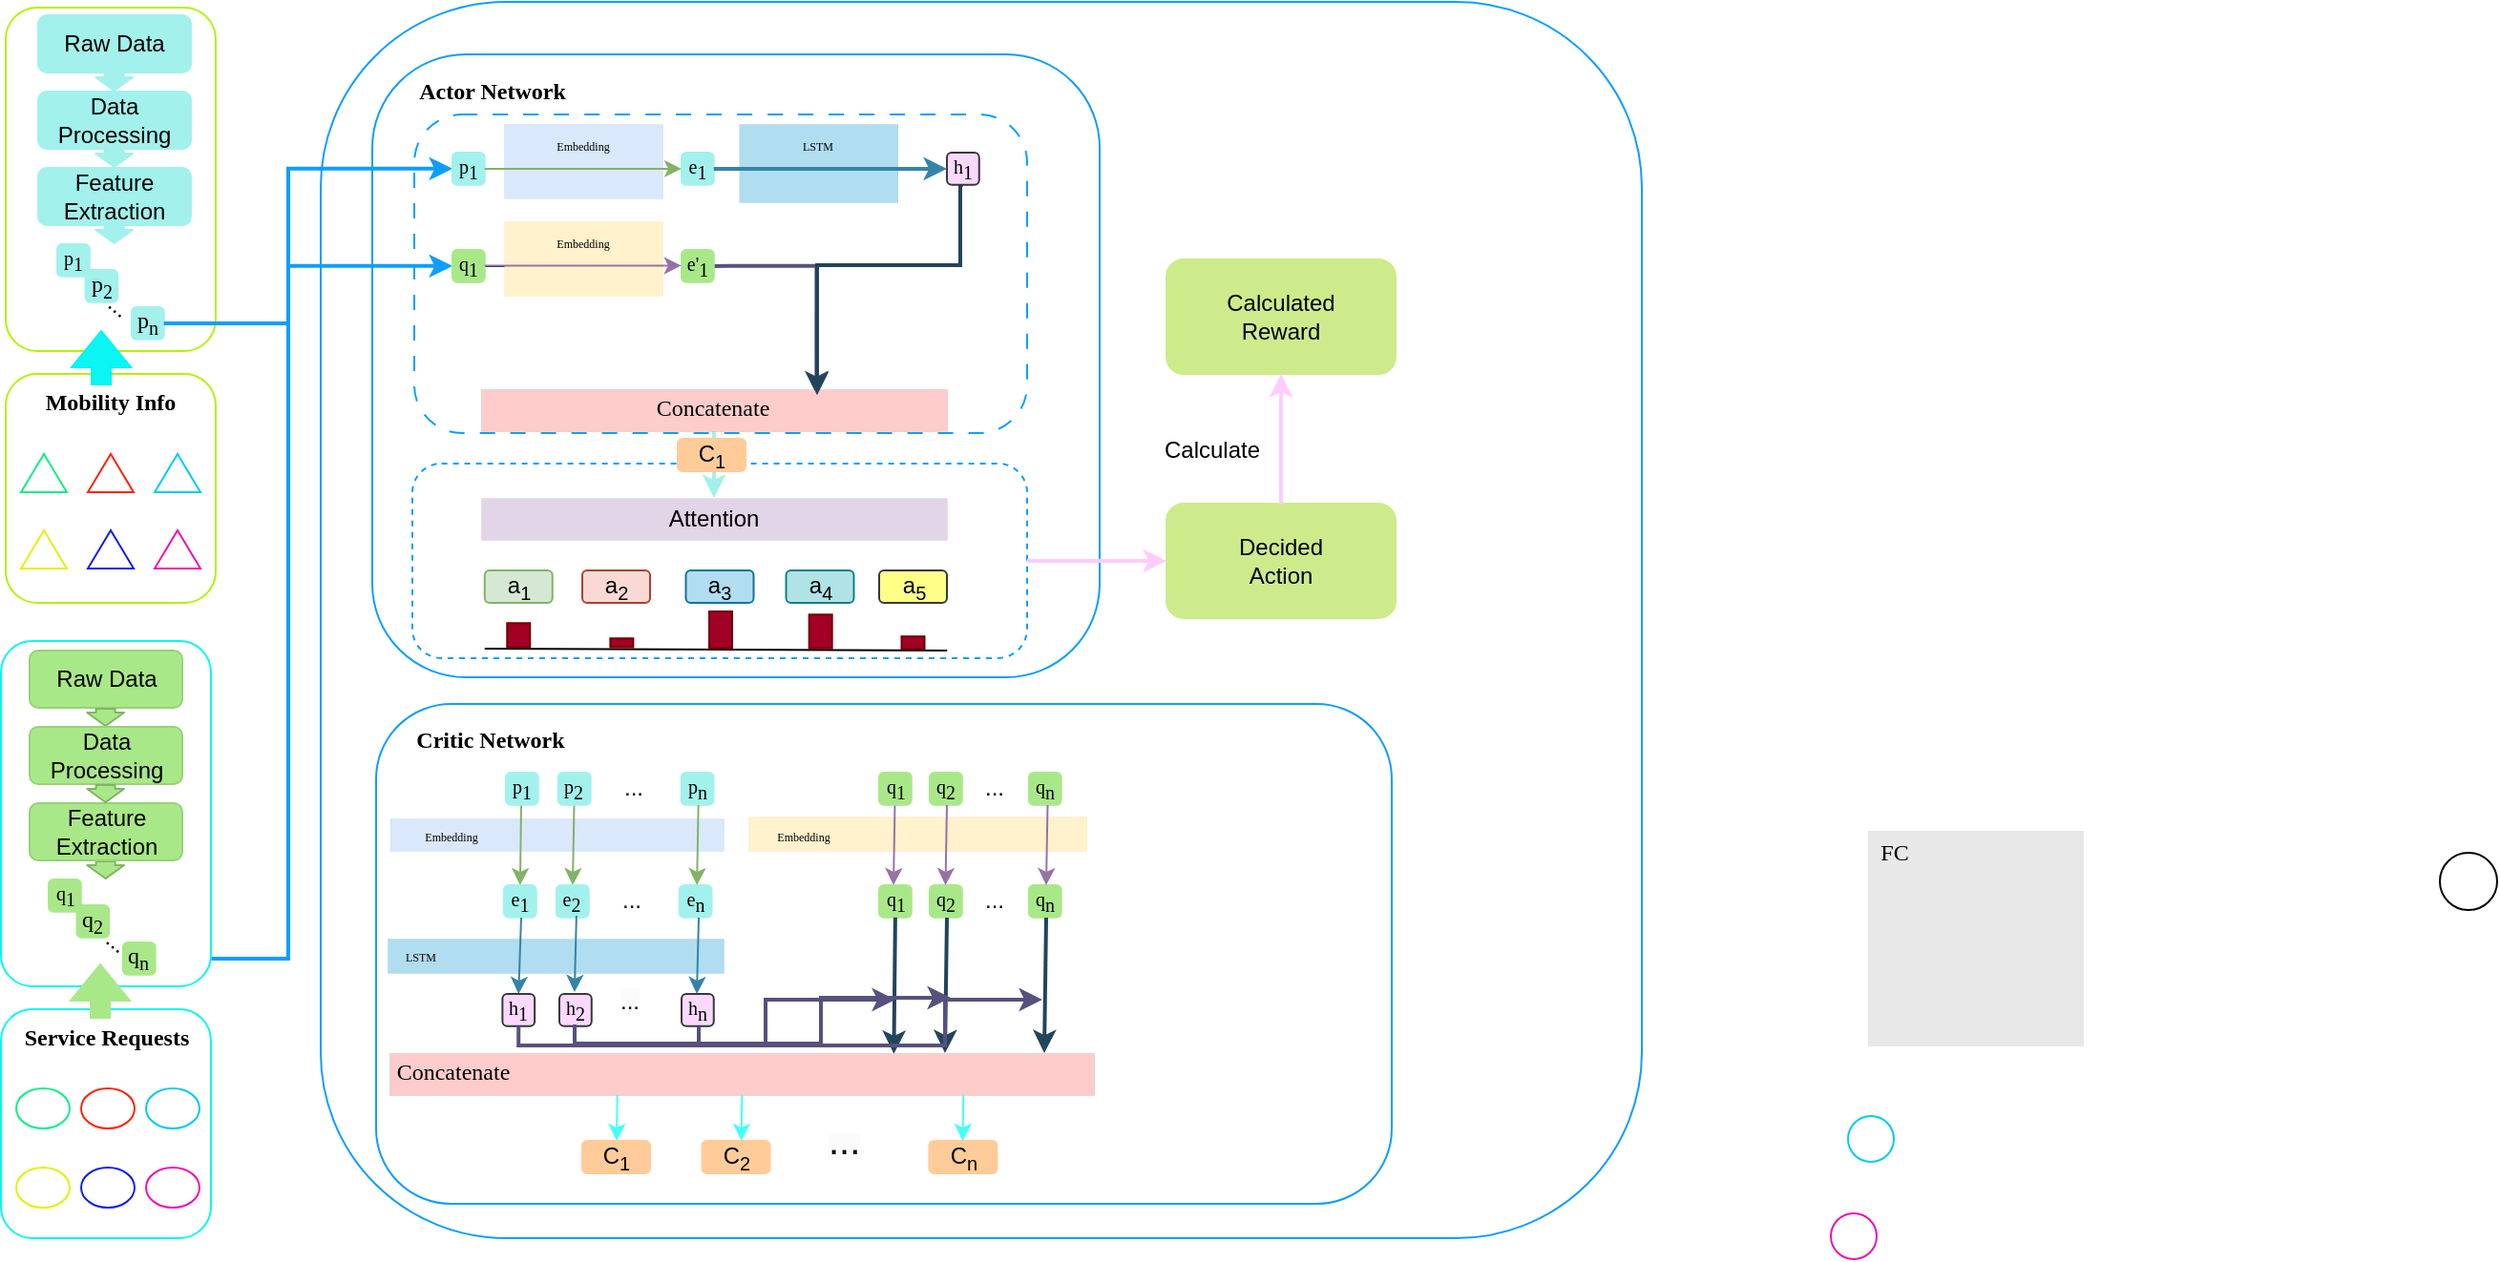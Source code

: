 <mxfile version="21.7.5" type="github">
  <diagram name="第 1 页" id="aq9NHD4o_157xsU_8mPB">
    <mxGraphModel dx="1384" dy="549" grid="0" gridSize="10" guides="1" tooltips="1" connect="1" arrows="1" fold="1" page="1" pageScale="1" pageWidth="827" pageHeight="1169" math="0" shadow="0">
      <root>
        <mxCell id="0" />
        <mxCell id="1" parent="0" />
        <mxCell id="B_Na2INnCVECL0KGW9Hh-191" style="edgeStyle=none;rounded=0;orthogonalLoop=1;jettySize=auto;html=1;exitX=0.5;exitY=1;exitDx=0;exitDy=0;fontFamily=Helvetica;fontSize=12;fontColor=default;strokeWidth=2;strokeColor=#A2F1EC;" parent="1" source="B_Na2INnCVECL0KGW9Hh-175" target="B_Na2INnCVECL0KGW9Hh-180" edge="1">
          <mxGeometry relative="1" as="geometry" />
        </mxCell>
        <mxCell id="B_Na2INnCVECL0KGW9Hh-77" value="" style="group" parent="1" vertex="1" connectable="0">
          <mxGeometry x="70" y="224" width="110" height="312" as="geometry" />
        </mxCell>
        <mxCell id="B_Na2INnCVECL0KGW9Hh-20" value="" style="group" parent="B_Na2INnCVECL0KGW9Hh-77" vertex="1" connectable="0">
          <mxGeometry y="192" width="110" height="120" as="geometry" />
        </mxCell>
        <mxCell id="B_Na2INnCVECL0KGW9Hh-2" value="" style="rounded=1;whiteSpace=wrap;html=1;strokeColor=#b4f207;" parent="B_Na2INnCVECL0KGW9Hh-20" vertex="1">
          <mxGeometry width="110" height="120" as="geometry" />
        </mxCell>
        <mxCell id="B_Na2INnCVECL0KGW9Hh-12" value="" style="triangle;whiteSpace=wrap;html=1;rotation=-90;strokeColor=#11EE87;" parent="B_Na2INnCVECL0KGW9Hh-20" vertex="1">
          <mxGeometry x="10" y="40" width="20" height="24" as="geometry" />
        </mxCell>
        <mxCell id="B_Na2INnCVECL0KGW9Hh-13" value="&lt;font face=&quot;Times New Roman&quot;&gt;&lt;b&gt;Mobility Info&lt;/b&gt;&lt;/font&gt;" style="text;strokeColor=none;align=center;fillColor=none;html=1;verticalAlign=middle;whiteSpace=wrap;rounded=0;" parent="B_Na2INnCVECL0KGW9Hh-20" vertex="1">
          <mxGeometry x="10" width="90" height="30" as="geometry" />
        </mxCell>
        <mxCell id="B_Na2INnCVECL0KGW9Hh-14" value="" style="triangle;whiteSpace=wrap;html=1;rotation=-90;strokeColor=#FF230A;" parent="B_Na2INnCVECL0KGW9Hh-20" vertex="1">
          <mxGeometry x="45" y="40" width="20" height="24" as="geometry" />
        </mxCell>
        <mxCell id="B_Na2INnCVECL0KGW9Hh-15" value="" style="triangle;whiteSpace=wrap;html=1;rotation=-90;strokeColor=#E2F109;" parent="B_Na2INnCVECL0KGW9Hh-20" vertex="1">
          <mxGeometry x="10" y="80" width="20" height="24" as="geometry" />
        </mxCell>
        <mxCell id="B_Na2INnCVECL0KGW9Hh-16" value="" style="triangle;whiteSpace=wrap;html=1;rotation=-90;strokeColor=#111FEE;" parent="B_Na2INnCVECL0KGW9Hh-20" vertex="1">
          <mxGeometry x="45" y="80" width="20" height="24" as="geometry" />
        </mxCell>
        <mxCell id="B_Na2INnCVECL0KGW9Hh-17" value="" style="triangle;whiteSpace=wrap;html=1;rotation=-90;strokeColor=#04CAF1;" parent="B_Na2INnCVECL0KGW9Hh-20" vertex="1">
          <mxGeometry x="80" y="40" width="20" height="24" as="geometry" />
        </mxCell>
        <mxCell id="B_Na2INnCVECL0KGW9Hh-18" value="" style="triangle;whiteSpace=wrap;html=1;rotation=-90;strokeColor=#EE11B3;" parent="B_Na2INnCVECL0KGW9Hh-20" vertex="1">
          <mxGeometry x="80" y="80" width="20" height="24" as="geometry" />
        </mxCell>
        <mxCell id="B_Na2INnCVECL0KGW9Hh-23" value="" style="rounded=1;whiteSpace=wrap;html=1;strokeColor=#B4F207;" parent="B_Na2INnCVECL0KGW9Hh-77" vertex="1">
          <mxGeometry width="110" height="180" as="geometry" />
        </mxCell>
        <mxCell id="B_Na2INnCVECL0KGW9Hh-55" value="" style="group" parent="B_Na2INnCVECL0KGW9Hh-77" vertex="1" connectable="0">
          <mxGeometry x="17" y="4" width="80" height="120" as="geometry" />
        </mxCell>
        <mxCell id="B_Na2INnCVECL0KGW9Hh-56" value="" style="shape=flexArrow;endArrow=classic;html=1;rounded=1;fillColor=#A2F1EC;strokeColor=#A2F1EC;endWidth=8.4;endSize=2;" parent="B_Na2INnCVECL0KGW9Hh-55" edge="1">
          <mxGeometry width="50" height="50" relative="1" as="geometry">
            <mxPoint x="39.8" y="110" as="sourcePoint" />
            <mxPoint x="39.8" y="120" as="targetPoint" />
          </mxGeometry>
        </mxCell>
        <mxCell id="B_Na2INnCVECL0KGW9Hh-57" value="" style="group" parent="B_Na2INnCVECL0KGW9Hh-55" vertex="1" connectable="0">
          <mxGeometry width="80" height="110" as="geometry" />
        </mxCell>
        <mxCell id="B_Na2INnCVECL0KGW9Hh-62" value="" style="group" parent="B_Na2INnCVECL0KGW9Hh-57" vertex="1" connectable="0">
          <mxGeometry y="40" width="80" height="30" as="geometry" />
        </mxCell>
        <mxCell id="B_Na2INnCVECL0KGW9Hh-63" value="" style="rounded=1;whiteSpace=wrap;html=1;fillColor=#A2F1EC;strokeColor=#A2F1EC;" parent="B_Na2INnCVECL0KGW9Hh-62" vertex="1">
          <mxGeometry width="80" height="30" as="geometry" />
        </mxCell>
        <mxCell id="B_Na2INnCVECL0KGW9Hh-64" value="Data Processing" style="text;strokeColor=none;align=center;fillColor=none;html=1;verticalAlign=middle;whiteSpace=wrap;rounded=0;" parent="B_Na2INnCVECL0KGW9Hh-62" vertex="1">
          <mxGeometry x="10" width="60" height="30" as="geometry" />
        </mxCell>
        <mxCell id="B_Na2INnCVECL0KGW9Hh-65" value="" style="group" parent="B_Na2INnCVECL0KGW9Hh-57" vertex="1" connectable="0">
          <mxGeometry y="80" width="80" height="30" as="geometry" />
        </mxCell>
        <mxCell id="B_Na2INnCVECL0KGW9Hh-66" value="" style="rounded=1;whiteSpace=wrap;html=1;fillColor=#A2F1EC;strokeColor=#A2F1EC;" parent="B_Na2INnCVECL0KGW9Hh-65" vertex="1">
          <mxGeometry width="80" height="30" as="geometry" />
        </mxCell>
        <mxCell id="B_Na2INnCVECL0KGW9Hh-67" value="Feature Extraction" style="text;strokeColor=none;align=center;fillColor=none;html=1;verticalAlign=middle;whiteSpace=wrap;rounded=0;" parent="B_Na2INnCVECL0KGW9Hh-65" vertex="1">
          <mxGeometry x="10" width="60" height="30" as="geometry" />
        </mxCell>
        <mxCell id="B_Na2INnCVECL0KGW9Hh-68" value="" style="shape=flexArrow;endArrow=classic;html=1;rounded=1;fillColor=#A2F1EC;strokeColor=#A2F1EC;endWidth=8.4;endSize=2;" parent="B_Na2INnCVECL0KGW9Hh-65" edge="1">
          <mxGeometry width="50" height="50" relative="1" as="geometry">
            <mxPoint x="39.8" y="-10" as="sourcePoint" />
            <mxPoint x="39.8" as="targetPoint" />
          </mxGeometry>
        </mxCell>
        <mxCell id="B_Na2INnCVECL0KGW9Hh-59" value="" style="rounded=1;whiteSpace=wrap;html=1;fillColor=#a2f1ec;strokeColor=#A2F1EC;" parent="B_Na2INnCVECL0KGW9Hh-57" vertex="1">
          <mxGeometry width="80" height="30" as="geometry" />
        </mxCell>
        <mxCell id="B_Na2INnCVECL0KGW9Hh-60" value="Raw Data" style="text;strokeColor=none;align=center;fillColor=none;html=1;verticalAlign=middle;whiteSpace=wrap;rounded=0;" parent="B_Na2INnCVECL0KGW9Hh-57" vertex="1">
          <mxGeometry x="10" width="60" height="30" as="geometry" />
        </mxCell>
        <mxCell id="B_Na2INnCVECL0KGW9Hh-61" value="" style="shape=flexArrow;endArrow=classic;html=1;rounded=1;fillColor=#A2F1EC;strokeColor=#A2F1EC;endWidth=8.4;endSize=2;" parent="B_Na2INnCVECL0KGW9Hh-57" edge="1">
          <mxGeometry width="50" height="50" relative="1" as="geometry">
            <mxPoint x="39.8" y="30" as="sourcePoint" />
            <mxPoint x="39.8" y="40" as="targetPoint" />
          </mxGeometry>
        </mxCell>
        <mxCell id="B_Na2INnCVECL0KGW9Hh-71" value="&lt;font style=&quot;font-size: 10px;&quot; face=&quot;Times New Roman&quot;&gt;&lt;span style=&quot;font-size: 10px;&quot;&gt;p&lt;/span&gt;&lt;sub style=&quot;font-size: 10px;&quot;&gt;1&lt;/sub&gt;&lt;/font&gt;" style="whiteSpace=wrap;html=1;aspect=fixed;rounded=1;strokeColor=#A2F1EC;fillColor=#A2F1EC;" parent="B_Na2INnCVECL0KGW9Hh-77" vertex="1">
          <mxGeometry x="27" y="124" width="16.877" height="16.877" as="geometry" />
        </mxCell>
        <mxCell id="B_Na2INnCVECL0KGW9Hh-72" value="&lt;font face=&quot;Times New Roman&quot;&gt;p&lt;sub&gt;2&lt;/sub&gt;&lt;/font&gt;" style="whiteSpace=wrap;html=1;aspect=fixed;rounded=1;strokeColor=#A2F1EC;fillColor=#A2F1EC;" parent="B_Na2INnCVECL0KGW9Hh-77" vertex="1">
          <mxGeometry x="41.737" y="137.559" width="16.877" height="16.877" as="geometry" />
        </mxCell>
        <mxCell id="B_Na2INnCVECL0KGW9Hh-73" value="&lt;font face=&quot;Times New Roman&quot;&gt;p&lt;sub&gt;n&lt;/sub&gt;&lt;/font&gt;" style="whiteSpace=wrap;html=1;aspect=fixed;rounded=1;strokeColor=#A2F1EC;fillColor=#A2F1EC;" parent="B_Na2INnCVECL0KGW9Hh-77" vertex="1">
          <mxGeometry x="65.947" y="157.051" width="16.877" height="16.877" as="geometry" />
        </mxCell>
        <mxCell id="B_Na2INnCVECL0KGW9Hh-75" value="..." style="text;strokeColor=none;align=center;fillColor=none;html=1;verticalAlign=middle;whiteSpace=wrap;rounded=0;rotation=40;" parent="B_Na2INnCVECL0KGW9Hh-77" vertex="1">
          <mxGeometry x="46.998" y="154.438" width="25.263" height="4.237" as="geometry" />
        </mxCell>
        <mxCell id="B_Na2INnCVECL0KGW9Hh-76" value="" style="shape=flexArrow;endArrow=classic;html=1;rounded=0;fontFamily=Helvetica;fontSize=12;fontColor=default;strokeColor=#0af1f5;fillColor=#09F6F2;" parent="B_Na2INnCVECL0KGW9Hh-77" edge="1">
          <mxGeometry width="50" height="50" relative="1" as="geometry">
            <mxPoint x="50.04" y="198" as="sourcePoint" />
            <mxPoint x="50.04" y="169" as="targetPoint" />
          </mxGeometry>
        </mxCell>
        <mxCell id="B_Na2INnCVECL0KGW9Hh-81" value="" style="rounded=1;whiteSpace=wrap;html=1;strokeWidth=1;fontFamily=Helvetica;fontSize=12;fontColor=default;fillColor=none;gradientColor=none;strokeColor=#0D9EFF;" parent="1" vertex="1">
          <mxGeometry x="235" y="221" width="692" height="648" as="geometry" />
        </mxCell>
        <mxCell id="B_Na2INnCVECL0KGW9Hh-82" value="" style="rounded=1;whiteSpace=wrap;html=1;strokeWidth=1;fontFamily=Helvetica;fontSize=12;fontColor=default;fillColor=none;gradientColor=none;strokeColor=#0D9EFF;" parent="1" vertex="1">
          <mxGeometry x="262" y="248.5" width="381" height="326.5" as="geometry" />
        </mxCell>
        <mxCell id="B_Na2INnCVECL0KGW9Hh-83" value="" style="rounded=1;whiteSpace=wrap;html=1;strokeWidth=1;fontFamily=Helvetica;fontSize=12;fontColor=default;fillColor=none;gradientColor=none;strokeColor=#0D9EFF;" parent="1" vertex="1">
          <mxGeometry x="264" y="589" width="532" height="262" as="geometry" />
        </mxCell>
        <mxCell id="B_Na2INnCVECL0KGW9Hh-84" value="&lt;font face=&quot;Times New Roman&quot;&gt;&lt;b&gt;Actor Network&lt;/b&gt;&lt;/font&gt;" style="text;strokeColor=none;align=center;fillColor=none;html=1;verticalAlign=middle;whiteSpace=wrap;rounded=0;fontSize=12;fontFamily=Helvetica;fontColor=default;" parent="1" vertex="1">
          <mxGeometry x="284" y="253" width="82" height="30" as="geometry" />
        </mxCell>
        <mxCell id="B_Na2INnCVECL0KGW9Hh-85" value="&lt;font face=&quot;Times New Roman&quot;&gt;&lt;b&gt;Critic Network&lt;/b&gt;&lt;/font&gt;" style="text;strokeColor=none;align=center;fillColor=none;html=1;verticalAlign=middle;whiteSpace=wrap;rounded=0;fontSize=12;fontFamily=Helvetica;fontColor=default;" parent="1" vertex="1">
          <mxGeometry x="283" y="593" width="82" height="30" as="geometry" />
        </mxCell>
        <mxCell id="B_Na2INnCVECL0KGW9Hh-86" value="" style="rounded=1;whiteSpace=wrap;html=1;strokeWidth=1;fontFamily=Helvetica;fontSize=12;fontColor=default;fillColor=none;gradientColor=none;strokeColor=#0D9EFF;dashed=1;dashPattern=8 8;" parent="1" vertex="1">
          <mxGeometry x="284" y="280" width="321" height="167" as="geometry" />
        </mxCell>
        <mxCell id="B_Na2INnCVECL0KGW9Hh-87" value="" style="rounded=1;whiteSpace=wrap;html=1;strokeWidth=1;fontFamily=Helvetica;fontSize=12;fontColor=default;fillColor=none;gradientColor=none;strokeColor=#0D9EFF;dashed=1;" parent="1" vertex="1">
          <mxGeometry x="283" y="462.94" width="322" height="102" as="geometry" />
        </mxCell>
        <mxCell id="B_Na2INnCVECL0KGW9Hh-88" style="edgeStyle=orthogonalEdgeStyle;rounded=0;orthogonalLoop=1;jettySize=auto;html=1;exitX=1;exitY=0.5;exitDx=0;exitDy=0;fontFamily=Helvetica;fontSize=12;fontColor=default;entryX=0;entryY=0.5;entryDx=0;entryDy=0;strokeColor=#0D9EFF;strokeWidth=2;" parent="1" source="B_Na2INnCVECL0KGW9Hh-73" target="B_Na2INnCVECL0KGW9Hh-89" edge="1">
          <mxGeometry relative="1" as="geometry">
            <mxPoint x="240.286" y="324.429" as="targetPoint" />
            <Array as="points">
              <mxPoint x="218" y="390" />
              <mxPoint x="218" y="308" />
            </Array>
          </mxGeometry>
        </mxCell>
        <mxCell id="B_Na2INnCVECL0KGW9Hh-89" value="&lt;font style=&quot;font-size: 10px;&quot; face=&quot;Times New Roman&quot;&gt;&lt;span style=&quot;font-size: 10px;&quot;&gt;p&lt;/span&gt;&lt;sub style=&quot;font-size: 10px;&quot;&gt;1&lt;/sub&gt;&lt;/font&gt;" style="whiteSpace=wrap;html=1;aspect=fixed;rounded=1;strokeColor=#A2F1EC;fillColor=#A2F1EC;" parent="1" vertex="1">
          <mxGeometry x="304" y="300" width="16.877" height="16.877" as="geometry" />
        </mxCell>
        <mxCell id="B_Na2INnCVECL0KGW9Hh-90" value="" style="rounded=0;whiteSpace=wrap;html=1;strokeWidth=0;fontFamily=Helvetica;fontSize=12;fillColor=#dae8fc;strokeColor=#6c8ebf;" parent="1" vertex="1">
          <mxGeometry x="331" y="285" width="83" height="38.94" as="geometry" />
        </mxCell>
        <mxCell id="B_Na2INnCVECL0KGW9Hh-91" value="&lt;font face=&quot;Times New Roman&quot; style=&quot;font-size: 6px;&quot;&gt;Embedding&lt;/font&gt;" style="text;strokeColor=none;align=center;fillColor=none;html=1;verticalAlign=middle;whiteSpace=wrap;rounded=0;fontSize=12;fontFamily=Helvetica;fontColor=default;" parent="1" vertex="1">
          <mxGeometry x="361.25" y="290" width="22.5" height="10" as="geometry" />
        </mxCell>
        <mxCell id="B_Na2INnCVECL0KGW9Hh-92" value="&lt;font style=&quot;font-size: 10px;&quot; face=&quot;Times New Roman&quot;&gt;&lt;span style=&quot;font-size: 10px;&quot;&gt;e&lt;/span&gt;&lt;sub style=&quot;font-size: 10px;&quot;&gt;1&lt;/sub&gt;&lt;/font&gt;" style="whiteSpace=wrap;html=1;aspect=fixed;rounded=1;strokeColor=#A2F1EC;fillColor=#A2F1EC;" parent="1" vertex="1">
          <mxGeometry x="424" y="300" width="16.877" height="16.877" as="geometry" />
        </mxCell>
        <mxCell id="B_Na2INnCVECL0KGW9Hh-93" style="edgeStyle=none;rounded=0;orthogonalLoop=1;jettySize=auto;html=1;exitX=1;exitY=0.5;exitDx=0;exitDy=0;fontFamily=Helvetica;fontSize=12;fontColor=default;fillColor=#d5e8d4;strokeColor=#82b366;" parent="1" source="B_Na2INnCVECL0KGW9Hh-89" target="B_Na2INnCVECL0KGW9Hh-92" edge="1">
          <mxGeometry relative="1" as="geometry" />
        </mxCell>
        <mxCell id="B_Na2INnCVECL0KGW9Hh-96" style="edgeStyle=orthogonalEdgeStyle;rounded=0;orthogonalLoop=1;jettySize=auto;html=1;exitX=1;exitY=0.5;exitDx=0;exitDy=0;entryX=0;entryY=0.5;entryDx=0;entryDy=0;fontFamily=Helvetica;fontSize=12;fontColor=default;strokeColor=#0D9EFF;strokeWidth=2;" parent="1" source="B_Na2INnCVECL0KGW9Hh-39" target="B_Na2INnCVECL0KGW9Hh-160" edge="1">
          <mxGeometry relative="1" as="geometry">
            <Array as="points">
              <mxPoint x="218" y="723" />
              <mxPoint x="218" y="359" />
            </Array>
          </mxGeometry>
        </mxCell>
        <mxCell id="B_Na2INnCVECL0KGW9Hh-173" value="" style="edgeStyle=orthogonalEdgeStyle;rounded=0;orthogonalLoop=1;jettySize=auto;html=1;fontFamily=Helvetica;fontSize=12;fontColor=default;" parent="1" source="B_Na2INnCVECL0KGW9Hh-160" target="B_Na2INnCVECL0KGW9Hh-162" edge="1">
          <mxGeometry relative="1" as="geometry" />
        </mxCell>
        <mxCell id="B_Na2INnCVECL0KGW9Hh-160" value="&lt;font style=&quot;font-size: 10px;&quot; face=&quot;Times New Roman&quot;&gt;q&lt;sub style=&quot;font-size: 10px;&quot;&gt;1&lt;/sub&gt;&lt;/font&gt;" style="whiteSpace=wrap;html=1;aspect=fixed;rounded=1;strokeColor=#A9E889;fillColor=#A9E889;" parent="1" vertex="1">
          <mxGeometry x="304" y="351" width="16.877" height="16.877" as="geometry" />
        </mxCell>
        <mxCell id="B_Na2INnCVECL0KGW9Hh-172" style="edgeStyle=orthogonalEdgeStyle;rounded=0;orthogonalLoop=1;jettySize=auto;html=1;exitX=1;exitY=0.5;exitDx=0;exitDy=0;entryX=0.72;entryY=0.123;entryDx=0;entryDy=0;fontFamily=Helvetica;fontSize=12;fontColor=default;strokeWidth=2;fillColor=#d0cee2;strokeColor=#56517e;entryPerimeter=0;" parent="1" source="B_Na2INnCVECL0KGW9Hh-163" target="B_Na2INnCVECL0KGW9Hh-175" edge="1">
          <mxGeometry relative="1" as="geometry">
            <mxPoint x="496.499" y="389" as="targetPoint" />
          </mxGeometry>
        </mxCell>
        <mxCell id="B_Na2INnCVECL0KGW9Hh-163" value="&lt;font style=&quot;font-size: 10px;&quot; face=&quot;Times New Roman&quot;&gt;&lt;span style=&quot;font-size: 10px;&quot;&gt;e&#39;&lt;/span&gt;&lt;sub style=&quot;font-size: 10px;&quot;&gt;1&lt;/sub&gt;&lt;/font&gt;" style="whiteSpace=wrap;html=1;aspect=fixed;rounded=1;strokeColor=#A9E889;fillColor=#A9E889;" parent="1" vertex="1">
          <mxGeometry x="424" y="351" width="16.877" height="16.877" as="geometry" />
        </mxCell>
        <mxCell id="B_Na2INnCVECL0KGW9Hh-167" value="" style="group" parent="1" vertex="1" connectable="0">
          <mxGeometry x="331" y="336" width="83" height="38.94" as="geometry" />
        </mxCell>
        <mxCell id="B_Na2INnCVECL0KGW9Hh-161" value="" style="rounded=0;whiteSpace=wrap;html=1;strokeWidth=0;fontFamily=Helvetica;fontSize=12;fillColor=#fff2cc;strokeColor=#d6b656;" parent="B_Na2INnCVECL0KGW9Hh-167" vertex="1">
          <mxGeometry width="83" height="38.94" as="geometry" />
        </mxCell>
        <mxCell id="B_Na2INnCVECL0KGW9Hh-162" value="&lt;font face=&quot;Times New Roman&quot; style=&quot;font-size: 6px;&quot;&gt;Embedding&lt;/font&gt;" style="text;strokeColor=none;align=center;fillColor=none;html=1;verticalAlign=middle;whiteSpace=wrap;rounded=0;fontSize=12;fontFamily=Helvetica;fontColor=default;" parent="B_Na2INnCVECL0KGW9Hh-167" vertex="1">
          <mxGeometry x="30.25" y="5" width="22.5" height="10" as="geometry" />
        </mxCell>
        <mxCell id="B_Na2INnCVECL0KGW9Hh-168" value="" style="group;fillColor=none;" parent="1" vertex="1" connectable="0">
          <mxGeometry x="454.17" y="285" width="83" height="41" as="geometry" />
        </mxCell>
        <mxCell id="B_Na2INnCVECL0KGW9Hh-169" value="" style="rounded=0;whiteSpace=wrap;html=1;strokeWidth=0;fontFamily=Helvetica;fontSize=12;fillColor=#b1ddf0;strokeColor=#10739e;" parent="B_Na2INnCVECL0KGW9Hh-168" vertex="1">
          <mxGeometry width="83" height="41" as="geometry" />
        </mxCell>
        <mxCell id="B_Na2INnCVECL0KGW9Hh-170" value="&lt;font face=&quot;Times New Roman&quot; style=&quot;font-size: 6px;&quot;&gt;LSTM&lt;/font&gt;" style="text;strokeColor=none;align=center;fillColor=none;html=1;verticalAlign=middle;whiteSpace=wrap;rounded=0;fontSize=12;fontFamily=Helvetica;fontColor=default;" parent="B_Na2INnCVECL0KGW9Hh-168" vertex="1">
          <mxGeometry x="30.25" y="4.995" width="22.5" height="10.529" as="geometry" />
        </mxCell>
        <mxCell id="B_Na2INnCVECL0KGW9Hh-164" style="edgeStyle=none;rounded=0;orthogonalLoop=1;jettySize=auto;html=1;exitX=1;exitY=0.5;exitDx=0;exitDy=0;fontFamily=Helvetica;fontSize=12;fontColor=default;fillColor=#e1d5e7;strokeColor=#9673a6;" parent="1" edge="1">
          <mxGeometry relative="1" as="geometry">
            <mxPoint x="320.88" y="359.2" as="sourcePoint" />
            <mxPoint x="423.88" y="359.2" as="targetPoint" />
          </mxGeometry>
        </mxCell>
        <mxCell id="B_Na2INnCVECL0KGW9Hh-174" value="" style="group" parent="1" vertex="1" connectable="0">
          <mxGeometry x="399" y="424" width="164" height="47" as="geometry" />
        </mxCell>
        <mxCell id="B_Na2INnCVECL0KGW9Hh-175" value="" style="rounded=0;whiteSpace=wrap;html=1;strokeWidth=0;fontFamily=Helvetica;fontSize=12;fillColor=#ffcccc;strokeColor=#36393d;" parent="B_Na2INnCVECL0KGW9Hh-174" vertex="1">
          <mxGeometry x="-80" width="244" height="22" as="geometry" />
        </mxCell>
        <mxCell id="B_Na2INnCVECL0KGW9Hh-176" value="&lt;font face=&quot;Times New Roman&quot;&gt;Concatenate&lt;/font&gt;" style="text;strokeColor=none;align=center;fillColor=none;html=1;verticalAlign=middle;whiteSpace=wrap;rounded=0;fontSize=12;fontFamily=Helvetica;fontColor=default;" parent="B_Na2INnCVECL0KGW9Hh-174" vertex="1">
          <mxGeometry x="30.25" y="5" width="22.5" height="10" as="geometry" />
        </mxCell>
        <mxCell id="B_Na2INnCVECL0KGW9Hh-189" value="C&lt;sub&gt;1&lt;/sub&gt;" style="rounded=1;whiteSpace=wrap;html=1;strokeWidth=1;fontFamily=Helvetica;fontSize=12;fillColor=#ffcc99;strokeColor=#FFCC99;" parent="B_Na2INnCVECL0KGW9Hh-174" vertex="1">
          <mxGeometry x="23" y="26" width="35.5" height="17" as="geometry" />
        </mxCell>
        <mxCell id="B_Na2INnCVECL0KGW9Hh-190" style="edgeStyle=none;rounded=0;orthogonalLoop=1;jettySize=auto;html=1;exitX=0;exitY=0;exitDx=0;exitDy=0;fontFamily=Helvetica;fontSize=12;fontColor=default;" parent="B_Na2INnCVECL0KGW9Hh-174" source="B_Na2INnCVECL0KGW9Hh-189" target="B_Na2INnCVECL0KGW9Hh-189" edge="1">
          <mxGeometry relative="1" as="geometry" />
        </mxCell>
        <mxCell id="B_Na2INnCVECL0KGW9Hh-180" value="Attention" style="rounded=0;whiteSpace=wrap;html=1;strokeWidth=0;fontFamily=Helvetica;fontSize=12;fillColor=#e1d5e7;strokeColor=#9673a6;" parent="1" vertex="1">
          <mxGeometry x="319" y="481" width="244" height="22" as="geometry" />
        </mxCell>
        <mxCell id="B_Na2INnCVECL0KGW9Hh-193" value="a&lt;sub&gt;1&lt;/sub&gt;" style="rounded=1;whiteSpace=wrap;html=1;strokeWidth=1;fontFamily=Helvetica;fontSize=12;fillColor=#d5e8d4;strokeColor=#82b366;" parent="1" vertex="1">
          <mxGeometry x="320.88" y="519" width="35.5" height="17" as="geometry" />
        </mxCell>
        <mxCell id="B_Na2INnCVECL0KGW9Hh-198" value="a&lt;sub&gt;3&lt;/sub&gt;" style="rounded=1;whiteSpace=wrap;html=1;strokeWidth=1;fontFamily=Helvetica;fontSize=12;fillColor=#b1ddf0;strokeColor=#10739e;" parent="1" vertex="1">
          <mxGeometry x="426.25" y="519" width="35.5" height="17" as="geometry" />
        </mxCell>
        <mxCell id="B_Na2INnCVECL0KGW9Hh-199" value="a&lt;sub&gt;2&lt;/sub&gt;" style="rounded=1;whiteSpace=wrap;html=1;strokeWidth=1;fontFamily=Helvetica;fontSize=12;fillColor=#fad9d5;strokeColor=#ae4132;" parent="1" vertex="1">
          <mxGeometry x="372" y="519" width="35.5" height="17" as="geometry" />
        </mxCell>
        <mxCell id="B_Na2INnCVECL0KGW9Hh-200" value="a&lt;sub&gt;5&lt;/sub&gt;" style="rounded=1;whiteSpace=wrap;html=1;strokeWidth=1;fontFamily=Helvetica;fontSize=12;fillColor=#ffff88;strokeColor=#36393d;" parent="1" vertex="1">
          <mxGeometry x="527.5" y="519" width="35.5" height="17" as="geometry" />
        </mxCell>
        <mxCell id="B_Na2INnCVECL0KGW9Hh-201" value="a&lt;sub&gt;4&lt;/sub&gt;" style="rounded=1;whiteSpace=wrap;html=1;strokeWidth=1;fontFamily=Helvetica;fontSize=12;fillColor=#b0e3e6;strokeColor=#0e8088;" parent="1" vertex="1">
          <mxGeometry x="478.75" y="519" width="35.5" height="17" as="geometry" />
        </mxCell>
        <mxCell id="B_Na2INnCVECL0KGW9Hh-205" value="" style="endArrow=none;html=1;rounded=0;fontFamily=Helvetica;fontSize=12;fontColor=default;entryX=0.87;entryY=0.961;entryDx=0;entryDy=0;entryPerimeter=0;" parent="1" target="B_Na2INnCVECL0KGW9Hh-87" edge="1">
          <mxGeometry width="50" height="50" relative="1" as="geometry">
            <mxPoint x="320.88" y="560" as="sourcePoint" />
            <mxPoint x="490" y="558" as="targetPoint" />
          </mxGeometry>
        </mxCell>
        <mxCell id="B_Na2INnCVECL0KGW9Hh-208" value="" style="rounded=0;whiteSpace=wrap;html=1;strokeWidth=1;fontFamily=Helvetica;fontSize=12;fontColor=#ffffff;fillColor=#a20025;rotation=-90;strokeColor=#6F0000;" parent="1" vertex="1">
          <mxGeometry x="332.32" y="546.94" width="12.62" height="12" as="geometry" />
        </mxCell>
        <mxCell id="B_Na2INnCVECL0KGW9Hh-209" value="" style="rounded=0;whiteSpace=wrap;html=1;strokeWidth=1;fontFamily=Helvetica;fontSize=12;fontColor=#ffffff;fillColor=#a20025;rotation=-90;strokeColor=#6F0000;" parent="1" vertex="1">
          <mxGeometry x="390.38" y="550.94" width="4.62" height="12" as="geometry" />
        </mxCell>
        <mxCell id="B_Na2INnCVECL0KGW9Hh-210" value="" style="rounded=0;whiteSpace=wrap;html=1;strokeWidth=1;fontFamily=Helvetica;fontSize=12;fontColor=#ffffff;fillColor=#a20025;rotation=-90;strokeColor=#6F0000;" parent="1" vertex="1">
          <mxGeometry x="434.83" y="544.17" width="19.34" height="12" as="geometry" />
        </mxCell>
        <mxCell id="B_Na2INnCVECL0KGW9Hh-211" value="" style="rounded=0;whiteSpace=wrap;html=1;strokeWidth=1;fontFamily=Helvetica;fontSize=12;fontColor=#ffffff;fillColor=#a20025;rotation=-90;strokeColor=#6F0000;" parent="1" vertex="1">
          <mxGeometry x="488" y="545" width="17.68" height="12" as="geometry" />
        </mxCell>
        <mxCell id="B_Na2INnCVECL0KGW9Hh-212" value="" style="rounded=0;whiteSpace=wrap;html=1;strokeWidth=1;fontFamily=Helvetica;fontSize=12;fontColor=#ffffff;fillColor=#a20025;rotation=-90;strokeColor=#6F0000;" parent="1" vertex="1">
          <mxGeometry x="541.91" y="550.94" width="6.68" height="12" as="geometry" />
        </mxCell>
        <mxCell id="B_Na2INnCVECL0KGW9Hh-253" value="" style="group" parent="1" vertex="1" connectable="0">
          <mxGeometry x="271.26" y="649" width="174.74" height="17" as="geometry" />
        </mxCell>
        <mxCell id="B_Na2INnCVECL0KGW9Hh-250" value="" style="rounded=0;whiteSpace=wrap;html=1;strokeWidth=0;fontFamily=Helvetica;fontSize=12;fillColor=#dae8fc;strokeColor=#6c8ebf;" parent="B_Na2INnCVECL0KGW9Hh-253" vertex="1">
          <mxGeometry width="174.74" height="17" as="geometry" />
        </mxCell>
        <mxCell id="B_Na2INnCVECL0KGW9Hh-251" value="&lt;font face=&quot;Times New Roman&quot; style=&quot;font-size: 6px;&quot;&gt;Embedding&lt;/font&gt;" style="text;strokeColor=none;align=center;fillColor=none;html=1;verticalAlign=middle;whiteSpace=wrap;rounded=0;fontSize=12;fontFamily=Helvetica;fontColor=default;" parent="B_Na2INnCVECL0KGW9Hh-253" vertex="1">
          <mxGeometry x="20.604" y="3" width="23.179" height="10" as="geometry" />
        </mxCell>
        <mxCell id="B_Na2INnCVECL0KGW9Hh-284" style="edgeStyle=none;rounded=0;orthogonalLoop=1;jettySize=auto;html=1;exitX=1;exitY=0.5;exitDx=0;exitDy=0;fontFamily=Helvetica;fontSize=12;fontColor=default;fillColor=#d5e8d4;strokeColor=#82b366;entryX=0.5;entryY=0;entryDx=0;entryDy=0;" parent="B_Na2INnCVECL0KGW9Hh-253" target="B_Na2INnCVECL0KGW9Hh-274" edge="1">
          <mxGeometry relative="1" as="geometry">
            <mxPoint x="68.74" y="-7" as="sourcePoint" />
            <mxPoint x="69.74" y="23" as="targetPoint" />
          </mxGeometry>
        </mxCell>
        <mxCell id="B_Na2INnCVECL0KGW9Hh-285" style="edgeStyle=none;rounded=0;orthogonalLoop=1;jettySize=auto;html=1;exitX=1;exitY=0.5;exitDx=0;exitDy=0;fontFamily=Helvetica;fontSize=12;fontColor=default;fillColor=#d5e8d4;strokeColor=#82b366;entryX=0.5;entryY=0;entryDx=0;entryDy=0;" parent="B_Na2INnCVECL0KGW9Hh-253" edge="1">
          <mxGeometry relative="1" as="geometry">
            <mxPoint x="96.48" y="-7" as="sourcePoint" />
            <mxPoint x="95.74" y="35" as="targetPoint" />
          </mxGeometry>
        </mxCell>
        <mxCell id="B_Na2INnCVECL0KGW9Hh-254" value="" style="group" parent="1" vertex="1" connectable="0">
          <mxGeometry x="459" y="648" width="177" height="18" as="geometry" />
        </mxCell>
        <mxCell id="B_Na2INnCVECL0KGW9Hh-255" value="" style="rounded=0;whiteSpace=wrap;html=1;strokeWidth=0;fontFamily=Helvetica;fontSize=12;fillColor=#fff2cc;strokeColor=#d6b656;" parent="B_Na2INnCVECL0KGW9Hh-254" vertex="1">
          <mxGeometry width="177" height="18" as="geometry" />
        </mxCell>
        <mxCell id="B_Na2INnCVECL0KGW9Hh-256" value="&lt;font face=&quot;Times New Roman&quot; style=&quot;font-size: 6px;&quot;&gt;Embedding&lt;/font&gt;" style="text;strokeColor=none;align=center;fillColor=none;html=1;verticalAlign=middle;whiteSpace=wrap;rounded=0;fontSize=12;fontFamily=Helvetica;fontColor=default;" parent="B_Na2INnCVECL0KGW9Hh-254" vertex="1">
          <mxGeometry x="4.866" y="6.822" width="47.982" height="4.351" as="geometry" />
        </mxCell>
        <mxCell id="B_Na2INnCVECL0KGW9Hh-289" style="edgeStyle=none;rounded=0;orthogonalLoop=1;jettySize=auto;html=1;exitX=1;exitY=0.5;exitDx=0;exitDy=0;fontFamily=Helvetica;fontSize=12;fontColor=default;fillColor=#d5e8d4;strokeColor=#9673A6;entryX=0.5;entryY=0;entryDx=0;entryDy=0;" parent="B_Na2INnCVECL0KGW9Hh-254" edge="1">
          <mxGeometry relative="1" as="geometry">
            <mxPoint x="76.74" y="-6" as="sourcePoint" />
            <mxPoint x="76" y="36" as="targetPoint" />
          </mxGeometry>
        </mxCell>
        <mxCell id="B_Na2INnCVECL0KGW9Hh-270" value="" style="group" parent="1" vertex="1" connectable="0">
          <mxGeometry x="527.5" y="625" width="95.327" height="16.877" as="geometry" />
        </mxCell>
        <mxCell id="B_Na2INnCVECL0KGW9Hh-219" value="&lt;font style=&quot;font-size: 10px;&quot; face=&quot;Times New Roman&quot;&gt;q&lt;sub style=&quot;font-size: 10px;&quot;&gt;1&lt;/sub&gt;&lt;/font&gt;" style="whiteSpace=wrap;html=1;aspect=fixed;rounded=1;strokeColor=#A9E889;fillColor=#A9E889;" parent="B_Na2INnCVECL0KGW9Hh-270" vertex="1">
          <mxGeometry width="16.877" height="16.877" as="geometry" />
        </mxCell>
        <mxCell id="B_Na2INnCVECL0KGW9Hh-263" value="&lt;font style=&quot;font-size: 10px;&quot; face=&quot;Times New Roman&quot;&gt;q&lt;sub style=&quot;font-size: 10px;&quot;&gt;2&lt;/sub&gt;&lt;/font&gt;" style="whiteSpace=wrap;html=1;aspect=fixed;rounded=1;strokeColor=#A9E889;fillColor=#A9E889;" parent="B_Na2INnCVECL0KGW9Hh-270" vertex="1">
          <mxGeometry x="26.5" width="16.877" height="16.877" as="geometry" />
        </mxCell>
        <mxCell id="B_Na2INnCVECL0KGW9Hh-264" value="&lt;font style=&quot;font-size: 10px;&quot; face=&quot;Times New Roman&quot;&gt;q&lt;sub style=&quot;font-size: 10px;&quot;&gt;n&lt;/sub&gt;&lt;/font&gt;" style="whiteSpace=wrap;html=1;aspect=fixed;rounded=1;strokeColor=#A9E889;fillColor=#A9E889;" parent="B_Na2INnCVECL0KGW9Hh-270" vertex="1">
          <mxGeometry x="78.45" width="16.877" height="16.877" as="geometry" />
        </mxCell>
        <mxCell id="B_Na2INnCVECL0KGW9Hh-267" value="..." style="text;strokeColor=none;align=center;fillColor=none;html=1;verticalAlign=middle;whiteSpace=wrap;rounded=0;fontSize=12;fontFamily=Helvetica;fontColor=default;" parent="B_Na2INnCVECL0KGW9Hh-270" vertex="1">
          <mxGeometry x="43.38" y="2.94" width="34" height="11" as="geometry" />
        </mxCell>
        <mxCell id="B_Na2INnCVECL0KGW9Hh-272" value="" style="group" parent="1" vertex="1" connectable="0">
          <mxGeometry x="332" y="625" width="108.757" height="16.877" as="geometry" />
        </mxCell>
        <mxCell id="B_Na2INnCVECL0KGW9Hh-249" value="&lt;font style=&quot;font-size: 10px;&quot; face=&quot;Times New Roman&quot;&gt;&lt;span style=&quot;font-size: 10px;&quot;&gt;p&lt;/span&gt;&lt;sub style=&quot;font-size: 10px;&quot;&gt;1&lt;/sub&gt;&lt;/font&gt;" style="whiteSpace=wrap;html=1;aspect=fixed;rounded=1;strokeColor=#A2F1EC;fillColor=#A2F1EC;" parent="B_Na2INnCVECL0KGW9Hh-272" vertex="1">
          <mxGeometry width="16.877" height="16.877" as="geometry" />
        </mxCell>
        <mxCell id="B_Na2INnCVECL0KGW9Hh-265" value="&lt;font style=&quot;font-size: 10px;&quot; face=&quot;Times New Roman&quot;&gt;&lt;span style=&quot;font-size: 10px;&quot;&gt;p&lt;/span&gt;&lt;sub style=&quot;font-size: 10px;&quot;&gt;2&lt;/sub&gt;&lt;/font&gt;" style="whiteSpace=wrap;html=1;aspect=fixed;rounded=1;strokeColor=#A2F1EC;fillColor=#A2F1EC;" parent="B_Na2INnCVECL0KGW9Hh-272" vertex="1">
          <mxGeometry x="27.47" width="16.877" height="16.877" as="geometry" />
        </mxCell>
        <mxCell id="B_Na2INnCVECL0KGW9Hh-266" value="&lt;font style=&quot;font-size: 10px;&quot; face=&quot;Times New Roman&quot;&gt;&lt;span style=&quot;font-size: 10px;&quot;&gt;p&lt;/span&gt;&lt;sub style=&quot;font-size: 10px;&quot;&gt;n&lt;/sub&gt;&lt;/font&gt;" style="whiteSpace=wrap;html=1;aspect=fixed;rounded=1;strokeColor=#A2F1EC;fillColor=#A2F1EC;" parent="B_Na2INnCVECL0KGW9Hh-272" vertex="1">
          <mxGeometry x="91.88" width="16.877" height="16.877" as="geometry" />
        </mxCell>
        <mxCell id="B_Na2INnCVECL0KGW9Hh-268" value="..." style="text;strokeColor=none;align=center;fillColor=none;html=1;verticalAlign=middle;whiteSpace=wrap;rounded=0;fontSize=12;fontFamily=Helvetica;fontColor=default;" parent="B_Na2INnCVECL0KGW9Hh-272" vertex="1">
          <mxGeometry x="49.88" y="2.94" width="34" height="11" as="geometry" />
        </mxCell>
        <mxCell id="B_Na2INnCVECL0KGW9Hh-273" value="" style="group" parent="1" vertex="1" connectable="0">
          <mxGeometry x="331" y="684" width="108.757" height="16.877" as="geometry" />
        </mxCell>
        <mxCell id="B_Na2INnCVECL0KGW9Hh-274" value="&lt;font style=&quot;font-size: 10px;&quot; face=&quot;Times New Roman&quot;&gt;&lt;span style=&quot;font-size: 10px;&quot;&gt;e&lt;/span&gt;&lt;sub style=&quot;font-size: 10px;&quot;&gt;1&lt;/sub&gt;&lt;/font&gt;" style="whiteSpace=wrap;html=1;aspect=fixed;rounded=1;strokeColor=#A2F1EC;fillColor=#A2F1EC;" parent="B_Na2INnCVECL0KGW9Hh-273" vertex="1">
          <mxGeometry width="16.877" height="16.877" as="geometry" />
        </mxCell>
        <mxCell id="B_Na2INnCVECL0KGW9Hh-275" value="&lt;font style=&quot;font-size: 10px;&quot; face=&quot;Times New Roman&quot;&gt;&lt;span style=&quot;font-size: 10px;&quot;&gt;e&lt;/span&gt;&lt;sub style=&quot;font-size: 10px;&quot;&gt;2&lt;/sub&gt;&lt;/font&gt;" style="whiteSpace=wrap;html=1;aspect=fixed;rounded=1;strokeColor=#A2F1EC;fillColor=#A2F1EC;" parent="B_Na2INnCVECL0KGW9Hh-273" vertex="1">
          <mxGeometry x="27.47" width="16.877" height="16.877" as="geometry" />
        </mxCell>
        <mxCell id="B_Na2INnCVECL0KGW9Hh-276" value="&lt;font style=&quot;font-size: 10px;&quot; face=&quot;Times New Roman&quot;&gt;&lt;span style=&quot;font-size: 10px;&quot;&gt;e&lt;/span&gt;&lt;sub style=&quot;font-size: 10px;&quot;&gt;n&lt;/sub&gt;&lt;/font&gt;" style="whiteSpace=wrap;html=1;aspect=fixed;rounded=1;strokeColor=#A2F1EC;fillColor=#A2F1EC;" parent="B_Na2INnCVECL0KGW9Hh-273" vertex="1">
          <mxGeometry x="91.88" width="16.877" height="16.877" as="geometry" />
        </mxCell>
        <mxCell id="B_Na2INnCVECL0KGW9Hh-277" value="..." style="text;strokeColor=none;align=center;fillColor=none;html=1;verticalAlign=middle;whiteSpace=wrap;rounded=0;fontSize=12;fontFamily=Helvetica;fontColor=default;" parent="B_Na2INnCVECL0KGW9Hh-273" vertex="1">
          <mxGeometry x="49.88" y="2.94" width="34" height="11" as="geometry" />
        </mxCell>
        <mxCell id="B_Na2INnCVECL0KGW9Hh-279" value="" style="group" parent="1" vertex="1" connectable="0">
          <mxGeometry x="527.5" y="684" width="95.327" height="16.877" as="geometry" />
        </mxCell>
        <mxCell id="B_Na2INnCVECL0KGW9Hh-280" value="&lt;font style=&quot;font-size: 10px;&quot; face=&quot;Times New Roman&quot;&gt;q&lt;sub style=&quot;font-size: 10px;&quot;&gt;1&lt;/sub&gt;&lt;/font&gt;" style="whiteSpace=wrap;html=1;aspect=fixed;rounded=1;strokeColor=#A9E889;fillColor=#A9E889;" parent="B_Na2INnCVECL0KGW9Hh-279" vertex="1">
          <mxGeometry width="16.877" height="16.877" as="geometry" />
        </mxCell>
        <mxCell id="B_Na2INnCVECL0KGW9Hh-281" value="&lt;font style=&quot;font-size: 10px;&quot; face=&quot;Times New Roman&quot;&gt;q&lt;sub style=&quot;font-size: 10px;&quot;&gt;2&lt;/sub&gt;&lt;/font&gt;" style="whiteSpace=wrap;html=1;aspect=fixed;rounded=1;strokeColor=#A9E889;fillColor=#A9E889;" parent="B_Na2INnCVECL0KGW9Hh-279" vertex="1">
          <mxGeometry x="26.5" width="16.877" height="16.877" as="geometry" />
        </mxCell>
        <mxCell id="B_Na2INnCVECL0KGW9Hh-282" value="&lt;font style=&quot;font-size: 10px;&quot; face=&quot;Times New Roman&quot;&gt;q&lt;sub style=&quot;font-size: 10px;&quot;&gt;n&lt;/sub&gt;&lt;/font&gt;" style="whiteSpace=wrap;html=1;aspect=fixed;rounded=1;strokeColor=#A9E889;fillColor=#A9E889;" parent="B_Na2INnCVECL0KGW9Hh-279" vertex="1">
          <mxGeometry x="78.45" width="16.877" height="16.877" as="geometry" />
        </mxCell>
        <mxCell id="B_Na2INnCVECL0KGW9Hh-283" value="..." style="text;strokeColor=none;align=center;fillColor=none;html=1;verticalAlign=middle;whiteSpace=wrap;rounded=0;fontSize=12;fontFamily=Helvetica;fontColor=default;" parent="B_Na2INnCVECL0KGW9Hh-279" vertex="1">
          <mxGeometry x="43.38" y="2.94" width="34" height="11" as="geometry" />
        </mxCell>
        <mxCell id="B_Na2INnCVECL0KGW9Hh-286" style="edgeStyle=none;rounded=0;orthogonalLoop=1;jettySize=auto;html=1;exitX=1;exitY=0.5;exitDx=0;exitDy=0;fontFamily=Helvetica;fontSize=12;fontColor=default;fillColor=#d5e8d4;strokeColor=#82b366;" parent="1" edge="1">
          <mxGeometry relative="1" as="geometry">
            <mxPoint x="432.81" y="642" as="sourcePoint" />
            <mxPoint x="432.07" y="684" as="targetPoint" />
          </mxGeometry>
        </mxCell>
        <mxCell id="B_Na2INnCVECL0KGW9Hh-288" style="edgeStyle=none;rounded=0;orthogonalLoop=1;jettySize=auto;html=1;exitX=1;exitY=0.5;exitDx=0;exitDy=0;fontFamily=Helvetica;fontSize=12;fontColor=default;fillColor=#d5e8d4;strokeColor=#9673A6;entryX=0.5;entryY=0;entryDx=0;entryDy=0;" parent="1" edge="1">
          <mxGeometry relative="1" as="geometry">
            <mxPoint x="563" y="642" as="sourcePoint" />
            <mxPoint x="562.26" y="684" as="targetPoint" />
          </mxGeometry>
        </mxCell>
        <mxCell id="B_Na2INnCVECL0KGW9Hh-290" style="edgeStyle=none;rounded=0;orthogonalLoop=1;jettySize=auto;html=1;exitX=1;exitY=0.5;exitDx=0;exitDy=0;fontFamily=Helvetica;fontSize=12;fontColor=default;fillColor=#d5e8d4;strokeColor=#9673A6;entryX=0.5;entryY=0;entryDx=0;entryDy=0;" parent="1" edge="1">
          <mxGeometry relative="1" as="geometry">
            <mxPoint x="615.74" y="642" as="sourcePoint" />
            <mxPoint x="615" y="684" as="targetPoint" />
          </mxGeometry>
        </mxCell>
        <mxCell id="B_Na2INnCVECL0KGW9Hh-291" value="" style="group;fillColor=none;" parent="1" vertex="1" connectable="0">
          <mxGeometry x="270" y="712" width="176" height="55.439" as="geometry" />
        </mxCell>
        <mxCell id="B_Na2INnCVECL0KGW9Hh-292" value="" style="rounded=0;whiteSpace=wrap;html=1;strokeWidth=0;fontFamily=Helvetica;fontSize=12;fillColor=#b1ddf0;strokeColor=#10739e;" parent="B_Na2INnCVECL0KGW9Hh-291" vertex="1">
          <mxGeometry width="176" height="18" as="geometry" />
        </mxCell>
        <mxCell id="B_Na2INnCVECL0KGW9Hh-293" value="&lt;font face=&quot;Times New Roman&quot; style=&quot;font-size: 6px;&quot;&gt;LSTM&lt;/font&gt;" style="text;strokeColor=none;align=center;fillColor=none;html=1;verticalAlign=middle;whiteSpace=wrap;rounded=0;fontSize=12;fontFamily=Helvetica;fontColor=default;" parent="B_Na2INnCVECL0KGW9Hh-291" vertex="1">
          <mxGeometry x="6" y="3" width="22.5" height="10" as="geometry" />
        </mxCell>
        <mxCell id="B_Na2INnCVECL0KGW9Hh-297" value="&lt;font style=&quot;font-size: 10px;&quot; face=&quot;Times New Roman&quot;&gt;&lt;span style=&quot;font-size: 10px;&quot;&gt;h&lt;/span&gt;&lt;sub style=&quot;font-size: 10px;&quot;&gt;2&lt;/sub&gt;&lt;/font&gt;" style="whiteSpace=wrap;html=1;aspect=fixed;rounded=1;strokeColor=#36393d;fillColor=#FBD9FF;" parent="B_Na2INnCVECL0KGW9Hh-291" vertex="1">
          <mxGeometry x="90" y="29" width="16.877" height="16.877" as="geometry" />
        </mxCell>
        <mxCell id="B_Na2INnCVECL0KGW9Hh-300" style="rounded=0;orthogonalLoop=1;jettySize=auto;html=1;fontFamily=Helvetica;fontSize=12;fontColor=default;strokeWidth=1;fillColor=#e1d5e7;strokeColor=#3584A6;entryX=0.5;entryY=0;entryDx=0;entryDy=0;" parent="B_Na2INnCVECL0KGW9Hh-291" target="B_Na2INnCVECL0KGW9Hh-296" edge="1">
          <mxGeometry relative="1" as="geometry">
            <mxPoint x="70" y="-11" as="sourcePoint" />
            <mxPoint x="71" y="18" as="targetPoint" />
          </mxGeometry>
        </mxCell>
        <mxCell id="B_Na2INnCVECL0KGW9Hh-302" style="rounded=0;orthogonalLoop=1;jettySize=auto;html=1;fontFamily=Helvetica;fontSize=12;fontColor=default;strokeWidth=1;fillColor=#e1d5e7;strokeColor=#3584A6;entryX=0.5;entryY=0;entryDx=0;entryDy=0;" parent="B_Na2INnCVECL0KGW9Hh-291" edge="1">
          <mxGeometry relative="1" as="geometry">
            <mxPoint x="163" y="-11" as="sourcePoint" />
            <mxPoint x="162" y="29" as="targetPoint" />
          </mxGeometry>
        </mxCell>
        <mxCell id="B_Na2INnCVECL0KGW9Hh-301" style="rounded=0;orthogonalLoop=1;jettySize=auto;html=1;fontFamily=Helvetica;fontSize=12;fontColor=default;strokeWidth=1;fillColor=#e1d5e7;strokeColor=#3584A6;entryX=0.5;entryY=0;entryDx=0;entryDy=0;" parent="B_Na2INnCVECL0KGW9Hh-291" edge="1">
          <mxGeometry relative="1" as="geometry">
            <mxPoint x="98.94" y="-12" as="sourcePoint" />
            <mxPoint x="97.94" y="28" as="targetPoint" />
          </mxGeometry>
        </mxCell>
        <mxCell id="B_Na2INnCVECL0KGW9Hh-322" value="&lt;span style=&quot;color: rgb(0, 0, 0); font-family: Helvetica; font-size: 12px; font-style: normal; font-variant-ligatures: normal; font-variant-caps: normal; font-weight: 400; letter-spacing: normal; orphans: 2; text-align: center; text-indent: 0px; text-transform: none; widows: 2; word-spacing: 0px; -webkit-text-stroke-width: 0px; background-color: rgb(251, 251, 251); text-decoration-thickness: initial; text-decoration-style: initial; text-decoration-color: initial; float: none; display: inline !important;&quot;&gt;...&lt;/span&gt;" style="text;whiteSpace=wrap;html=1;fontSize=12;fontFamily=Helvetica;fontColor=default;" parent="B_Na2INnCVECL0KGW9Hh-291" vertex="1">
          <mxGeometry x="120.001" y="19.439" width="38" height="36" as="geometry" />
        </mxCell>
        <mxCell id="B_Na2INnCVECL0KGW9Hh-178" style="rounded=0;orthogonalLoop=1;jettySize=auto;html=1;exitX=1;exitY=0.5;exitDx=0;exitDy=0;fontFamily=Helvetica;fontSize=12;fontColor=default;strokeWidth=2;fillColor=#e1d5e7;strokeColor=#3584A6;" parent="1" source="B_Na2INnCVECL0KGW9Hh-92" target="B_Na2INnCVECL0KGW9Hh-294" edge="1">
          <mxGeometry relative="1" as="geometry" />
        </mxCell>
        <mxCell id="B_Na2INnCVECL0KGW9Hh-295" style="edgeStyle=orthogonalEdgeStyle;rounded=0;orthogonalLoop=1;jettySize=auto;html=1;exitX=0.5;exitY=1;exitDx=0;exitDy=0;fontFamily=Helvetica;fontSize=12;fontColor=default;strokeWidth=2;fillColor=#bac8d3;strokeColor=#23445d;" parent="1" source="B_Na2INnCVECL0KGW9Hh-294" edge="1">
          <mxGeometry relative="1" as="geometry">
            <mxPoint x="570.439" y="318.997" as="sourcePoint" />
            <mxPoint x="495" y="427.12" as="targetPoint" />
            <Array as="points">
              <mxPoint x="570" y="317" />
              <mxPoint x="570" y="359" />
              <mxPoint x="495" y="359" />
            </Array>
          </mxGeometry>
        </mxCell>
        <mxCell id="B_Na2INnCVECL0KGW9Hh-294" value="&lt;font style=&quot;font-size: 10px;&quot; face=&quot;Times New Roman&quot;&gt;&lt;span style=&quot;font-size: 10px;&quot;&gt;h&lt;/span&gt;&lt;sub style=&quot;font-size: 10px;&quot;&gt;1&lt;/sub&gt;&lt;/font&gt;" style="whiteSpace=wrap;html=1;aspect=fixed;rounded=1;strokeColor=#36393d;fillColor=#FBD9FF;" parent="1" vertex="1">
          <mxGeometry x="563" y="300" width="16.877" height="16.877" as="geometry" />
        </mxCell>
        <mxCell id="B_Na2INnCVECL0KGW9Hh-296" value="&lt;font style=&quot;font-size: 10px;&quot; face=&quot;Times New Roman&quot;&gt;&lt;span style=&quot;font-size: 10px;&quot;&gt;h&lt;/span&gt;&lt;sub style=&quot;font-size: 10px;&quot;&gt;1&lt;/sub&gt;&lt;/font&gt;" style="whiteSpace=wrap;html=1;aspect=fixed;rounded=1;strokeColor=#36393d;fillColor=#FBD9FF;" parent="1" vertex="1">
          <mxGeometry x="330.19" y="741" width="16.877" height="16.877" as="geometry" />
        </mxCell>
        <mxCell id="B_Na2INnCVECL0KGW9Hh-298" value="&lt;font style=&quot;font-size: 10px;&quot; face=&quot;Times New Roman&quot;&gt;&lt;span style=&quot;font-size: 10px;&quot;&gt;h&lt;/span&gt;&lt;sub style=&quot;font-size: 10px;&quot;&gt;n&lt;/sub&gt;&lt;/font&gt;" style="whiteSpace=wrap;html=1;aspect=fixed;rounded=1;strokeColor=#36393d;fillColor=#FBD9FF;" parent="1" vertex="1">
          <mxGeometry x="424" y="741" width="16.877" height="16.877" as="geometry" />
        </mxCell>
        <mxCell id="B_Na2INnCVECL0KGW9Hh-305" value="" style="rounded=0;whiteSpace=wrap;html=1;strokeWidth=0;fontFamily=Helvetica;fontSize=12;fillColor=#ffcccc;strokeColor=#36393d;" parent="1" vertex="1">
          <mxGeometry x="271" y="772" width="369" height="22" as="geometry" />
        </mxCell>
        <mxCell id="B_Na2INnCVECL0KGW9Hh-306" value="&lt;font face=&quot;Times New Roman&quot;&gt;Concatenate&lt;/font&gt;" style="text;strokeColor=none;align=center;fillColor=none;html=1;verticalAlign=middle;whiteSpace=wrap;rounded=0;fontSize=12;fontFamily=Helvetica;fontColor=default;" parent="1" vertex="1">
          <mxGeometry x="292.5" y="777" width="22.5" height="10" as="geometry" />
        </mxCell>
        <mxCell id="B_Na2INnCVECL0KGW9Hh-307" value="C&lt;sub&gt;1&lt;/sub&gt;" style="rounded=1;whiteSpace=wrap;html=1;strokeWidth=1;fontFamily=Helvetica;fontSize=12;fillColor=#ffcc99;strokeColor=#FFCC99;" parent="1" vertex="1">
          <mxGeometry x="372" y="818" width="35.5" height="17" as="geometry" />
        </mxCell>
        <mxCell id="B_Na2INnCVECL0KGW9Hh-308" style="edgeStyle=none;rounded=0;orthogonalLoop=1;jettySize=auto;html=1;exitX=0;exitY=0;exitDx=0;exitDy=0;fontFamily=Helvetica;fontSize=12;fontColor=default;" parent="1" source="B_Na2INnCVECL0KGW9Hh-307" target="B_Na2INnCVECL0KGW9Hh-307" edge="1">
          <mxGeometry relative="1" as="geometry" />
        </mxCell>
        <mxCell id="B_Na2INnCVECL0KGW9Hh-309" value="C&lt;sub&gt;2&lt;/sub&gt;" style="rounded=1;whiteSpace=wrap;html=1;strokeWidth=1;fontFamily=Helvetica;fontSize=12;fillColor=#ffcc99;strokeColor=#FFCC99;" parent="1" vertex="1">
          <mxGeometry x="434.75" y="818" width="35.5" height="17" as="geometry" />
        </mxCell>
        <mxCell id="B_Na2INnCVECL0KGW9Hh-310" value="C&lt;sub&gt;n&lt;/sub&gt;" style="rounded=1;whiteSpace=wrap;html=1;strokeWidth=1;fontFamily=Helvetica;fontSize=12;fillColor=#ffcc99;strokeColor=#FFCC99;" parent="1" vertex="1">
          <mxGeometry x="553.69" y="818" width="35.5" height="17" as="geometry" />
        </mxCell>
        <mxCell id="B_Na2INnCVECL0KGW9Hh-311" style="rounded=0;orthogonalLoop=1;jettySize=auto;html=1;fontFamily=Helvetica;fontSize=12;fontColor=default;strokeWidth=2;fillColor=#bac8d3;strokeColor=#23445d;exitX=0.5;exitY=1;exitDx=0;exitDy=0;entryX=0.716;entryY=0.019;entryDx=0;entryDy=0;entryPerimeter=0;" parent="1" source="B_Na2INnCVECL0KGW9Hh-280" target="B_Na2INnCVECL0KGW9Hh-305" edge="1">
          <mxGeometry relative="1" as="geometry">
            <mxPoint x="732" y="720" as="sourcePoint" />
            <mxPoint x="531" y="772" as="targetPoint" />
          </mxGeometry>
        </mxCell>
        <mxCell id="B_Na2INnCVECL0KGW9Hh-312" style="rounded=0;orthogonalLoop=1;jettySize=auto;html=1;fontFamily=Helvetica;fontSize=12;fontColor=default;strokeWidth=2;fillColor=#bac8d3;strokeColor=#23445d;exitX=0.5;exitY=1;exitDx=0;exitDy=0;entryX=0.716;entryY=0.019;entryDx=0;entryDy=0;entryPerimeter=0;" parent="1" edge="1">
          <mxGeometry relative="1" as="geometry">
            <mxPoint x="563" y="701" as="sourcePoint" />
            <mxPoint x="562" y="772" as="targetPoint" />
          </mxGeometry>
        </mxCell>
        <mxCell id="B_Na2INnCVECL0KGW9Hh-313" style="rounded=0;orthogonalLoop=1;jettySize=auto;html=1;fontFamily=Helvetica;fontSize=12;fontColor=default;strokeWidth=2;fillColor=#bac8d3;strokeColor=#23445d;exitX=0.5;exitY=1;exitDx=0;exitDy=0;entryX=0.716;entryY=0.019;entryDx=0;entryDy=0;entryPerimeter=0;" parent="1" edge="1">
          <mxGeometry relative="1" as="geometry">
            <mxPoint x="615" y="701" as="sourcePoint" />
            <mxPoint x="614" y="772" as="targetPoint" />
          </mxGeometry>
        </mxCell>
        <mxCell id="B_Na2INnCVECL0KGW9Hh-314" style="edgeStyle=orthogonalEdgeStyle;rounded=0;orthogonalLoop=1;jettySize=auto;html=1;exitX=0.5;exitY=1;exitDx=0;exitDy=0;fontFamily=Helvetica;fontSize=12;fontColor=default;strokeWidth=2;fillColor=#d0cee2;strokeColor=#56517e;" parent="1" source="B_Na2INnCVECL0KGW9Hh-296" edge="1">
          <mxGeometry relative="1" as="geometry">
            <mxPoint x="335.89" y="768" as="sourcePoint" />
            <mxPoint x="536" y="744" as="targetPoint" />
            <Array as="points">
              <mxPoint x="339" y="768" />
              <mxPoint x="468" y="768" />
              <mxPoint x="468" y="744" />
            </Array>
          </mxGeometry>
        </mxCell>
        <mxCell id="B_Na2INnCVECL0KGW9Hh-315" style="edgeStyle=orthogonalEdgeStyle;rounded=0;orthogonalLoop=1;jettySize=auto;html=1;exitX=0.5;exitY=1;exitDx=0;exitDy=0;fontFamily=Helvetica;fontSize=12;fontColor=default;strokeWidth=2;fillColor=#d0cee2;strokeColor=#56517e;" parent="1" edge="1">
          <mxGeometry relative="1" as="geometry">
            <mxPoint x="368" y="757" as="sourcePoint" />
            <mxPoint x="565" y="743" as="targetPoint" />
            <Array as="points">
              <mxPoint x="368" y="767" />
              <mxPoint x="497" y="767" />
              <mxPoint x="497" y="743" />
            </Array>
          </mxGeometry>
        </mxCell>
        <mxCell id="B_Na2INnCVECL0KGW9Hh-316" style="edgeStyle=orthogonalEdgeStyle;rounded=0;orthogonalLoop=1;jettySize=auto;html=1;exitX=0.5;exitY=1;exitDx=0;exitDy=0;fontFamily=Helvetica;fontSize=12;fontColor=default;strokeWidth=2;fillColor=#d0cee2;strokeColor=#56517e;" parent="1" edge="1">
          <mxGeometry relative="1" as="geometry">
            <mxPoint x="433" y="758" as="sourcePoint" />
            <mxPoint x="613" y="744" as="targetPoint" />
            <Array as="points">
              <mxPoint x="433" y="768" />
              <mxPoint x="562" y="768" />
              <mxPoint x="562" y="744" />
            </Array>
          </mxGeometry>
        </mxCell>
        <mxCell id="B_Na2INnCVECL0KGW9Hh-323" value="&lt;span style=&quot;color: rgb(0, 0, 0); font-family: Helvetica; font-style: normal; font-variant-ligatures: normal; font-variant-caps: normal; font-weight: 400; letter-spacing: normal; orphans: 2; text-align: center; text-indent: 0px; text-transform: none; widows: 2; word-spacing: 0px; -webkit-text-stroke-width: 0px; background-color: rgb(251, 251, 251); text-decoration-thickness: initial; text-decoration-style: initial; text-decoration-color: initial; float: none; display: inline !important;&quot;&gt;&lt;font style=&quot;font-size: 20px;&quot;&gt;...&lt;/font&gt;&lt;/span&gt;" style="text;whiteSpace=wrap;html=1;fontSize=12;fontFamily=Helvetica;fontColor=default;" parent="1" vertex="1">
          <mxGeometry x="499.169" y="799" width="38" height="36" as="geometry" />
        </mxCell>
        <mxCell id="B_Na2INnCVECL0KGW9Hh-324" value="Decided&lt;br&gt;Action" style="rounded=1;whiteSpace=wrap;html=1;strokeWidth=1;fontFamily=Helvetica;fontSize=12;fillColor=#cdeb8b;strokeColor=#CDEB8B;" parent="1" vertex="1">
          <mxGeometry x="678" y="483.94" width="120" height="60" as="geometry" />
        </mxCell>
        <mxCell id="B_Na2INnCVECL0KGW9Hh-325" value="" style="endArrow=classic;html=1;rounded=0;fontFamily=Helvetica;fontSize=12;fontColor=default;strokeWidth=2;fillColor=#ffcccc;strokeColor=#FFCCFF;" parent="1" source="B_Na2INnCVECL0KGW9Hh-87" target="B_Na2INnCVECL0KGW9Hh-324" edge="1">
          <mxGeometry width="50" height="50" relative="1" as="geometry">
            <mxPoint x="699" y="523" as="sourcePoint" />
            <mxPoint x="749" y="473" as="targetPoint" />
          </mxGeometry>
        </mxCell>
        <mxCell id="dHo1VwkJpoXt8hlhSBSE-1" value="Calculated&lt;br&gt;Reward" style="rounded=1;whiteSpace=wrap;html=1;strokeWidth=1;fontFamily=Helvetica;fontSize=12;fillColor=#cdeb8b;strokeColor=#CDEB8B;" vertex="1" parent="1">
          <mxGeometry x="678" y="356" width="120" height="60" as="geometry" />
        </mxCell>
        <mxCell id="dHo1VwkJpoXt8hlhSBSE-2" value="" style="endArrow=classic;html=1;rounded=0;fontFamily=Helvetica;fontSize=12;fontColor=default;strokeWidth=2;fillColor=#ffcccc;strokeColor=#FFCCFF;entryX=0.5;entryY=1;entryDx=0;entryDy=0;" edge="1" parent="1" source="B_Na2INnCVECL0KGW9Hh-324" target="dHo1VwkJpoXt8hlhSBSE-1">
          <mxGeometry width="50" height="50" relative="1" as="geometry">
            <mxPoint x="718" y="460" as="sourcePoint" />
            <mxPoint x="791" y="460" as="targetPoint" />
          </mxGeometry>
        </mxCell>
        <mxCell id="dHo1VwkJpoXt8hlhSBSE-3" value="Calculate" style="text;strokeColor=none;align=center;fillColor=none;html=1;verticalAlign=middle;whiteSpace=wrap;rounded=0;" vertex="1" parent="1">
          <mxGeometry x="672" y="441" width="60" height="30" as="geometry" />
        </mxCell>
        <mxCell id="dHo1VwkJpoXt8hlhSBSE-4" style="edgeStyle=none;rounded=0;orthogonalLoop=1;jettySize=auto;html=1;fontFamily=Helvetica;fontSize=12;fontColor=default;fillColor=#dae8fc;strokeColor=#45FFF9;" edge="1" parent="1">
          <mxGeometry relative="1" as="geometry">
            <mxPoint x="390.38" y="794" as="sourcePoint" />
            <mxPoint x="390" y="818" as="targetPoint" />
          </mxGeometry>
        </mxCell>
        <mxCell id="dHo1VwkJpoXt8hlhSBSE-6" style="edgeStyle=none;rounded=0;orthogonalLoop=1;jettySize=auto;html=1;fontFamily=Helvetica;fontSize=12;fontColor=default;fillColor=#dae8fc;strokeColor=#45FFF9;" edge="1" parent="1">
          <mxGeometry relative="1" as="geometry">
            <mxPoint x="455.68" y="794" as="sourcePoint" />
            <mxPoint x="455.3" y="818" as="targetPoint" />
          </mxGeometry>
        </mxCell>
        <mxCell id="dHo1VwkJpoXt8hlhSBSE-7" style="edgeStyle=none;rounded=0;orthogonalLoop=1;jettySize=auto;html=1;fontFamily=Helvetica;fontSize=12;fontColor=default;fillColor=#dae8fc;strokeColor=#45FFF9;" edge="1" parent="1">
          <mxGeometry relative="1" as="geometry">
            <mxPoint x="571.62" y="794" as="sourcePoint" />
            <mxPoint x="571.24" y="818" as="targetPoint" />
          </mxGeometry>
        </mxCell>
        <mxCell id="dHo1VwkJpoXt8hlhSBSE-8" value="" style="whiteSpace=wrap;html=1;aspect=fixed;fillColor=#E8E8E8;strokeColor=#E8E8E8;" vertex="1" parent="1">
          <mxGeometry x="1046" y="656" width="112" height="112" as="geometry" />
        </mxCell>
        <mxCell id="dHo1VwkJpoXt8hlhSBSE-9" value="&lt;font face=&quot;Times New Roman&quot;&gt;FC&lt;/font&gt;" style="text;strokeColor=none;align=center;fillColor=none;html=1;verticalAlign=middle;whiteSpace=wrap;rounded=0;" vertex="1" parent="1">
          <mxGeometry x="1046" y="656" width="27" height="21" as="geometry" />
        </mxCell>
        <mxCell id="dHo1VwkJpoXt8hlhSBSE-10" value="" style="ellipse;whiteSpace=wrap;html=1;aspect=fixed;" vertex="1" parent="1">
          <mxGeometry x="1345" y="667" width="30" height="30" as="geometry" />
        </mxCell>
        <mxCell id="B_Na2INnCVECL0KGW9Hh-19" value="" style="group" parent="1" vertex="1" connectable="0">
          <mxGeometry x="67.5" y="749" width="115" height="125" as="geometry" />
        </mxCell>
        <mxCell id="B_Na2INnCVECL0KGW9Hh-1" value="" style="rounded=1;whiteSpace=wrap;html=1;strokeColor=#09f6f2;" parent="B_Na2INnCVECL0KGW9Hh-19" vertex="1">
          <mxGeometry width="110" height="120" as="geometry" />
        </mxCell>
        <mxCell id="B_Na2INnCVECL0KGW9Hh-11" value="&lt;font face=&quot;Times New Roman&quot;&gt;&lt;b&gt;Service Requests&lt;/b&gt;&lt;/font&gt;" style="text;strokeColor=none;align=center;fillColor=none;html=1;verticalAlign=middle;whiteSpace=wrap;rounded=0;" parent="B_Na2INnCVECL0KGW9Hh-19" vertex="1">
          <mxGeometry x="10" width="90" height="30" as="geometry" />
        </mxCell>
        <mxCell id="dHo1VwkJpoXt8hlhSBSE-12" value="" style="ellipse;whiteSpace=wrap;html=1;strokeColor=#11EE87;" vertex="1" parent="B_Na2INnCVECL0KGW9Hh-19">
          <mxGeometry x="8" y="41.5" width="28" height="21" as="geometry" />
        </mxCell>
        <mxCell id="dHo1VwkJpoXt8hlhSBSE-22" value="" style="ellipse;whiteSpace=wrap;html=1;strokeColor=#FF230A;" vertex="1" parent="B_Na2INnCVECL0KGW9Hh-19">
          <mxGeometry x="42" y="41.5" width="28" height="21" as="geometry" />
        </mxCell>
        <mxCell id="dHo1VwkJpoXt8hlhSBSE-23" value="" style="ellipse;whiteSpace=wrap;html=1;strokeColor=#04CAF1;" vertex="1" parent="B_Na2INnCVECL0KGW9Hh-19">
          <mxGeometry x="76" y="41.5" width="28" height="21" as="geometry" />
        </mxCell>
        <mxCell id="dHo1VwkJpoXt8hlhSBSE-24" value="" style="ellipse;whiteSpace=wrap;html=1;strokeColor=#E2F109;" vertex="1" parent="B_Na2INnCVECL0KGW9Hh-19">
          <mxGeometry x="8" y="83" width="28" height="21" as="geometry" />
        </mxCell>
        <mxCell id="dHo1VwkJpoXt8hlhSBSE-25" value="" style="ellipse;whiteSpace=wrap;html=1;strokeColor=#111FEE;" vertex="1" parent="B_Na2INnCVECL0KGW9Hh-19">
          <mxGeometry x="42" y="83" width="28" height="21" as="geometry" />
        </mxCell>
        <mxCell id="dHo1VwkJpoXt8hlhSBSE-26" value="" style="ellipse;whiteSpace=wrap;html=1;strokeColor=#EE11B3;" vertex="1" parent="B_Na2INnCVECL0KGW9Hh-19">
          <mxGeometry x="76" y="83" width="28" height="21" as="geometry" />
        </mxCell>
        <mxCell id="B_Na2INnCVECL0KGW9Hh-21" value="" style="rounded=1;whiteSpace=wrap;html=1;strokeColor=#09F6F2;" parent="1" vertex="1">
          <mxGeometry x="67.5" y="556" width="110" height="181" as="geometry" />
        </mxCell>
        <mxCell id="B_Na2INnCVECL0KGW9Hh-42" value="" style="group" parent="1" vertex="1" connectable="0">
          <mxGeometry x="92.5" y="681" width="60" height="50" as="geometry" />
        </mxCell>
        <mxCell id="B_Na2INnCVECL0KGW9Hh-37" value="&lt;font style=&quot;font-size: 10px;&quot; face=&quot;Times New Roman&quot;&gt;q&lt;sub style=&quot;font-size: 10px;&quot;&gt;1&lt;/sub&gt;&lt;/font&gt;" style="whiteSpace=wrap;html=1;aspect=fixed;rounded=1;strokeColor=#A9E889;fillColor=#A9E889;" parent="B_Na2INnCVECL0KGW9Hh-42" vertex="1">
          <mxGeometry width="16.877" height="16.877" as="geometry" />
        </mxCell>
        <mxCell id="B_Na2INnCVECL0KGW9Hh-38" value="&lt;font face=&quot;Times New Roman&quot;&gt;q&lt;sub&gt;2&lt;/sub&gt;&lt;/font&gt;" style="whiteSpace=wrap;html=1;aspect=fixed;rounded=1;strokeColor=#A9E889;fillColor=#A9E889;" parent="B_Na2INnCVECL0KGW9Hh-42" vertex="1">
          <mxGeometry x="14.737" y="13.559" width="16.877" height="16.877" as="geometry" />
        </mxCell>
        <mxCell id="B_Na2INnCVECL0KGW9Hh-39" value="&lt;font face=&quot;Times New Roman&quot;&gt;q&lt;sub&gt;n&lt;/sub&gt;&lt;/font&gt;" style="whiteSpace=wrap;html=1;aspect=fixed;rounded=1;strokeColor=#A9E889;fillColor=#A9E889;" parent="B_Na2INnCVECL0KGW9Hh-42" vertex="1">
          <mxGeometry x="38.947" y="33.051" width="16.877" height="16.877" as="geometry" />
        </mxCell>
        <mxCell id="B_Na2INnCVECL0KGW9Hh-40" value="..." style="text;strokeColor=none;align=center;fillColor=none;html=1;verticalAlign=middle;whiteSpace=wrap;rounded=0;rotation=40;" parent="B_Na2INnCVECL0KGW9Hh-42" vertex="1">
          <mxGeometry x="23.158" y="30.508" width="25.263" height="4.237" as="geometry" />
        </mxCell>
        <mxCell id="B_Na2INnCVECL0KGW9Hh-48" value="" style="group" parent="1" vertex="1" connectable="0">
          <mxGeometry x="82.5" y="561" width="80" height="120" as="geometry" />
        </mxCell>
        <mxCell id="B_Na2INnCVECL0KGW9Hh-36" value="" style="shape=flexArrow;endArrow=classic;html=1;rounded=1;fillColor=#A9E889;strokeColor=#82b366;endWidth=8.4;endSize=2;" parent="B_Na2INnCVECL0KGW9Hh-48" edge="1">
          <mxGeometry width="50" height="50" relative="1" as="geometry">
            <mxPoint x="39.8" y="110" as="sourcePoint" />
            <mxPoint x="39.8" y="120" as="targetPoint" />
          </mxGeometry>
        </mxCell>
        <mxCell id="B_Na2INnCVECL0KGW9Hh-47" value="" style="group" parent="B_Na2INnCVECL0KGW9Hh-48" vertex="1" connectable="0">
          <mxGeometry width="80" height="110" as="geometry" />
        </mxCell>
        <mxCell id="B_Na2INnCVECL0KGW9Hh-26" value="" style="group" parent="B_Na2INnCVECL0KGW9Hh-47" vertex="1" connectable="0">
          <mxGeometry width="80" height="30" as="geometry" />
        </mxCell>
        <mxCell id="B_Na2INnCVECL0KGW9Hh-24" value="" style="rounded=1;whiteSpace=wrap;html=1;fillColor=#A9E889;strokeColor=#98D177;" parent="B_Na2INnCVECL0KGW9Hh-26" vertex="1">
          <mxGeometry width="80" height="30" as="geometry" />
        </mxCell>
        <mxCell id="B_Na2INnCVECL0KGW9Hh-25" value="Raw Data" style="text;strokeColor=none;align=center;fillColor=none;html=1;verticalAlign=middle;whiteSpace=wrap;rounded=0;" parent="B_Na2INnCVECL0KGW9Hh-26" vertex="1">
          <mxGeometry x="10" width="60" height="30" as="geometry" />
        </mxCell>
        <mxCell id="B_Na2INnCVECL0KGW9Hh-34" value="" style="shape=flexArrow;endArrow=classic;html=1;rounded=1;fillColor=#A9E889;strokeColor=#82b366;endWidth=8.4;endSize=2;" parent="B_Na2INnCVECL0KGW9Hh-26" edge="1">
          <mxGeometry width="50" height="50" relative="1" as="geometry">
            <mxPoint x="39.8" y="30" as="sourcePoint" />
            <mxPoint x="39.8" y="40" as="targetPoint" />
          </mxGeometry>
        </mxCell>
        <mxCell id="B_Na2INnCVECL0KGW9Hh-27" value="" style="group" parent="B_Na2INnCVECL0KGW9Hh-47" vertex="1" connectable="0">
          <mxGeometry y="40" width="80" height="30" as="geometry" />
        </mxCell>
        <mxCell id="B_Na2INnCVECL0KGW9Hh-28" value="" style="rounded=1;whiteSpace=wrap;html=1;fillColor=#A9E889;strokeColor=#98D177;" parent="B_Na2INnCVECL0KGW9Hh-27" vertex="1">
          <mxGeometry width="80" height="30" as="geometry" />
        </mxCell>
        <mxCell id="B_Na2INnCVECL0KGW9Hh-29" value="Data Processing" style="text;strokeColor=none;align=center;fillColor=none;html=1;verticalAlign=middle;whiteSpace=wrap;rounded=0;" parent="B_Na2INnCVECL0KGW9Hh-27" vertex="1">
          <mxGeometry x="10" width="60" height="30" as="geometry" />
        </mxCell>
        <mxCell id="B_Na2INnCVECL0KGW9Hh-30" value="" style="group" parent="B_Na2INnCVECL0KGW9Hh-47" vertex="1" connectable="0">
          <mxGeometry y="80" width="80" height="30" as="geometry" />
        </mxCell>
        <mxCell id="B_Na2INnCVECL0KGW9Hh-31" value="" style="rounded=1;whiteSpace=wrap;html=1;fillColor=#A9E889;strokeColor=#98D177;" parent="B_Na2INnCVECL0KGW9Hh-30" vertex="1">
          <mxGeometry width="80" height="30" as="geometry" />
        </mxCell>
        <mxCell id="B_Na2INnCVECL0KGW9Hh-32" value="Feature Extraction" style="text;strokeColor=none;align=center;fillColor=none;html=1;verticalAlign=middle;whiteSpace=wrap;rounded=0;" parent="B_Na2INnCVECL0KGW9Hh-30" vertex="1">
          <mxGeometry x="10" width="60" height="30" as="geometry" />
        </mxCell>
        <mxCell id="B_Na2INnCVECL0KGW9Hh-35" value="" style="shape=flexArrow;endArrow=classic;html=1;rounded=1;fillColor=#A9E889;strokeColor=#82b366;endWidth=8.4;endSize=2;" parent="B_Na2INnCVECL0KGW9Hh-30" edge="1">
          <mxGeometry width="50" height="50" relative="1" as="geometry">
            <mxPoint x="39.8" y="-10" as="sourcePoint" />
            <mxPoint x="39.8" as="targetPoint" />
          </mxGeometry>
        </mxCell>
        <mxCell id="B_Na2INnCVECL0KGW9Hh-53" value="" style="shape=flexArrow;endArrow=classic;html=1;rounded=0;fontFamily=Helvetica;fontSize=12;fontColor=default;strokeColor=#A9E889;fillColor=#A9E889;" parent="1" edge="1">
          <mxGeometry width="50" height="50" relative="1" as="geometry">
            <mxPoint x="119.5" y="754" as="sourcePoint" />
            <mxPoint x="119.5" y="725" as="targetPoint" />
          </mxGeometry>
        </mxCell>
        <mxCell id="dHo1VwkJpoXt8hlhSBSE-28" value="" style="ellipse;whiteSpace=wrap;html=1;aspect=fixed;strokeColor=#04caf1;" vertex="1" parent="1">
          <mxGeometry x="1035" y="805" width="24" height="24" as="geometry" />
        </mxCell>
        <mxCell id="dHo1VwkJpoXt8hlhSBSE-29" value="" style="ellipse;whiteSpace=wrap;html=1;aspect=fixed;strokeColor=#ee11b3;" vertex="1" parent="1">
          <mxGeometry x="1026" y="856" width="24" height="24" as="geometry" />
        </mxCell>
      </root>
    </mxGraphModel>
  </diagram>
</mxfile>
